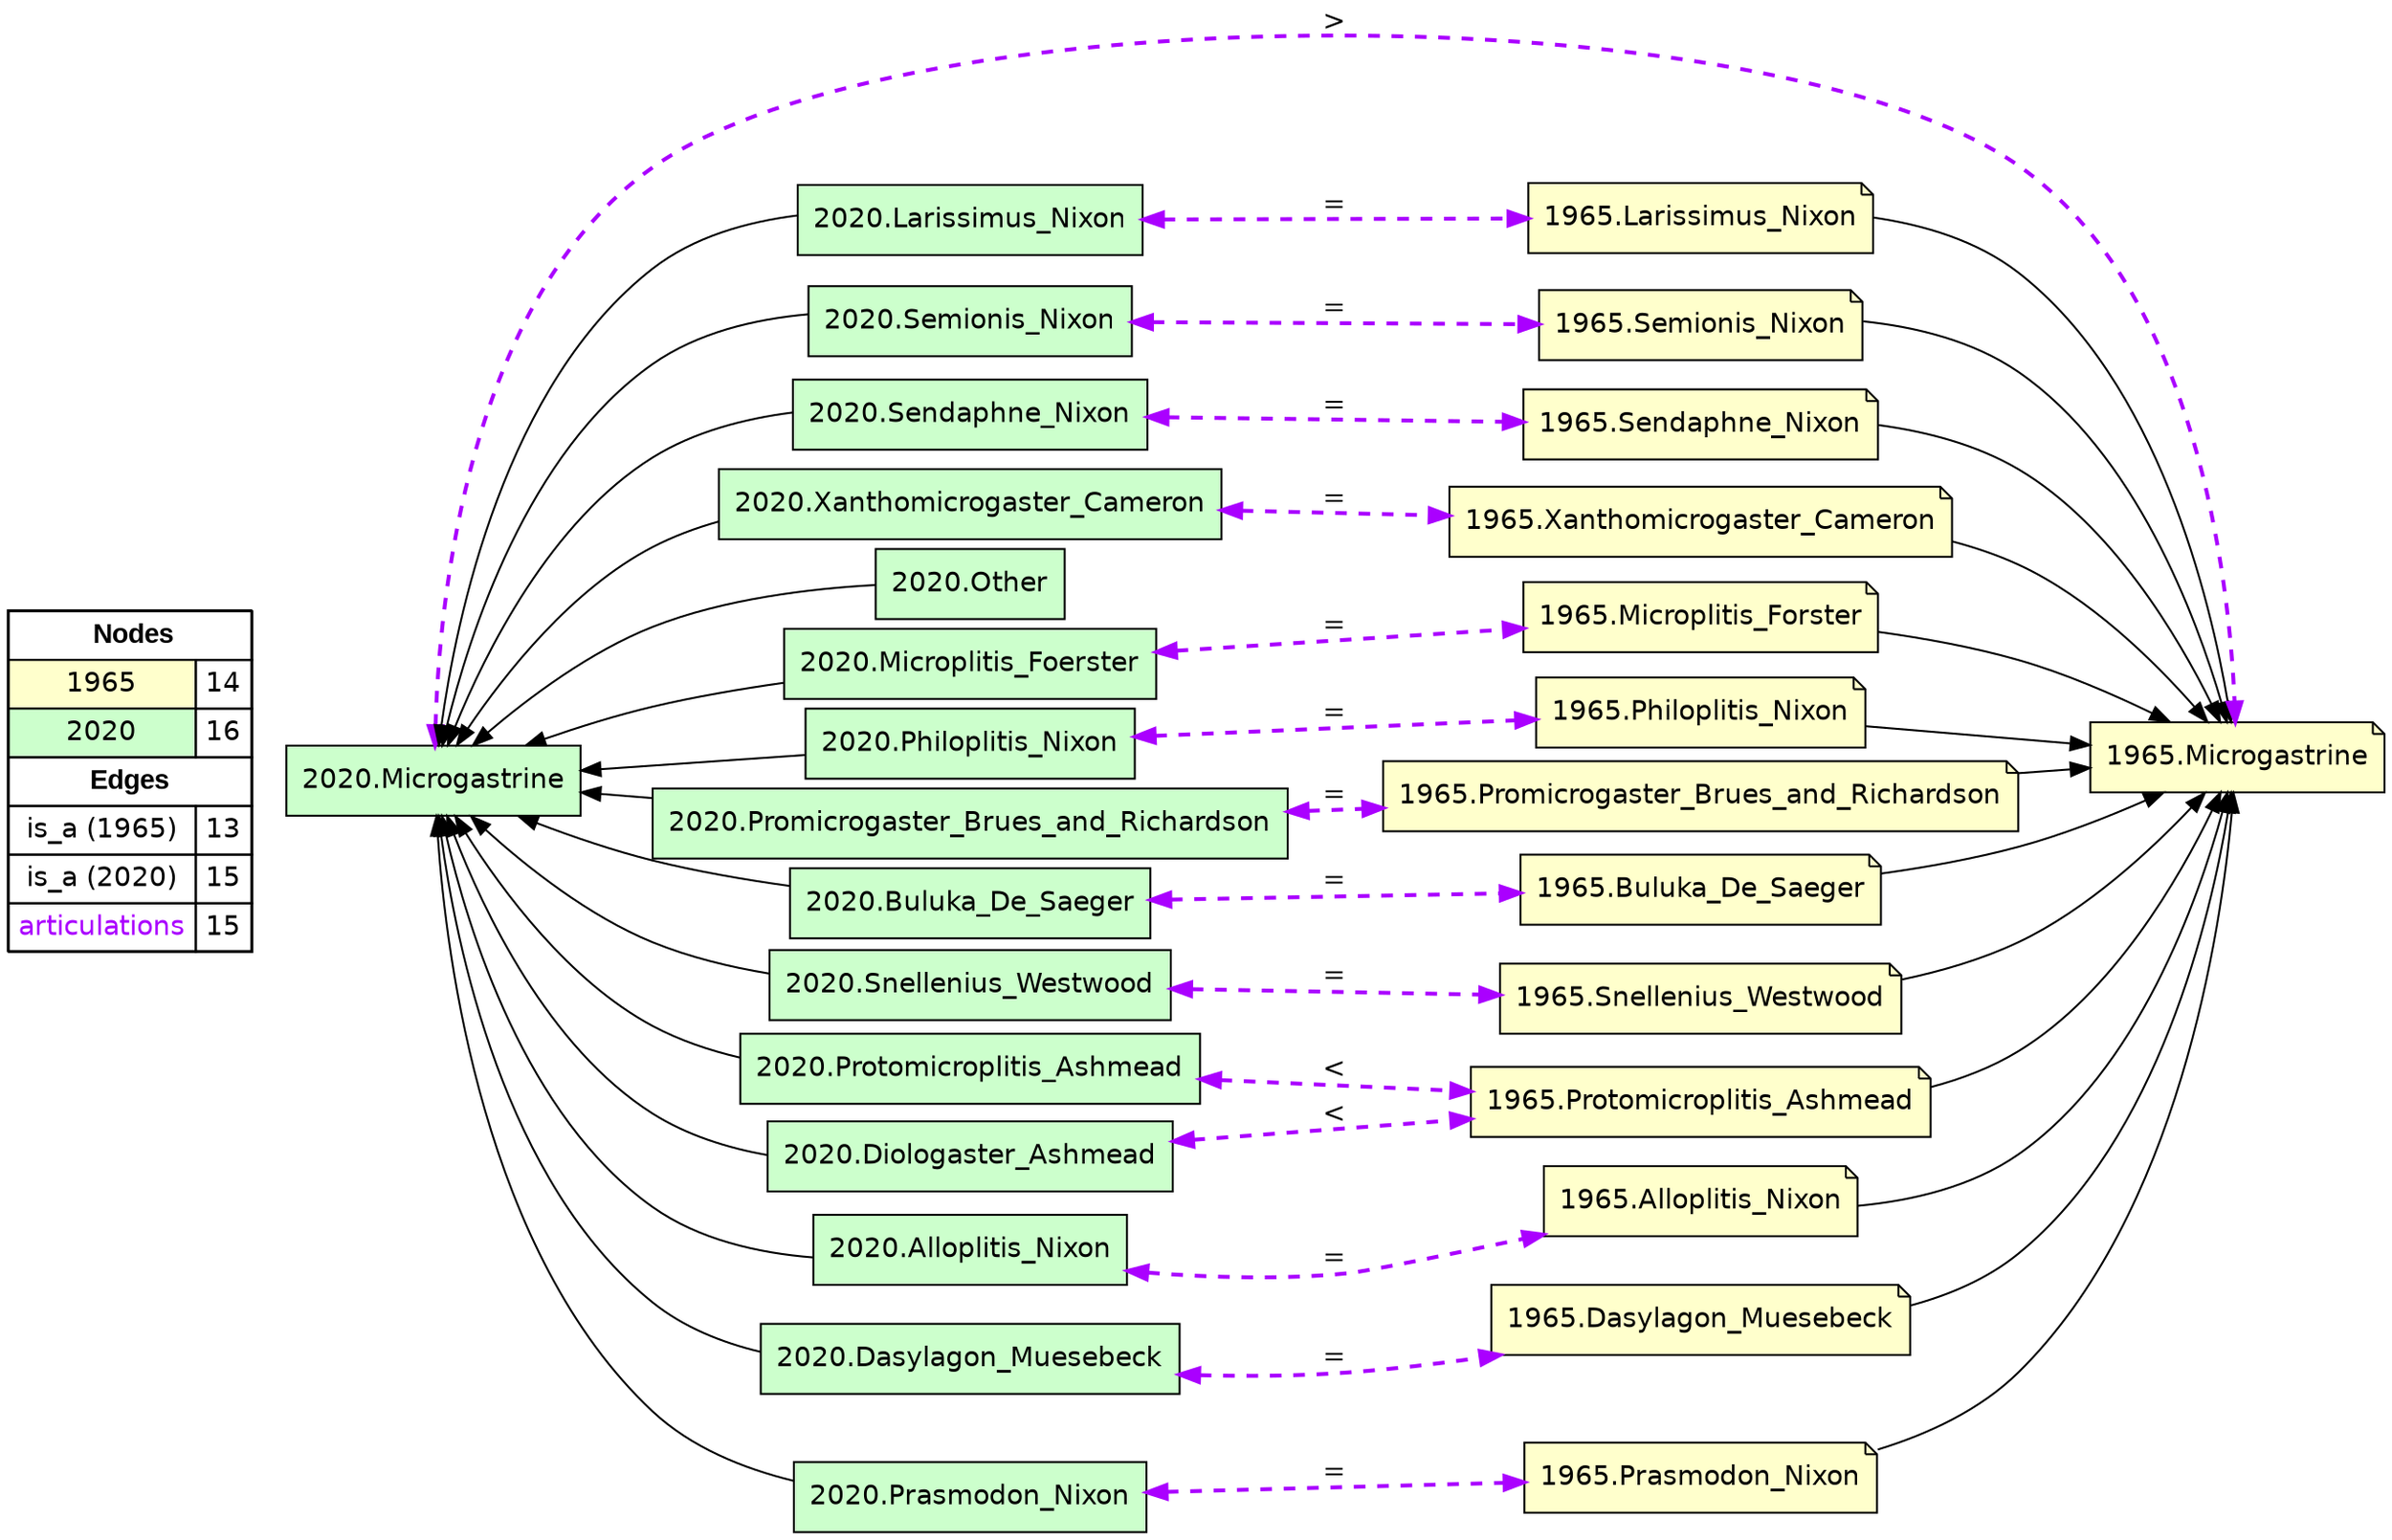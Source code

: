 digraph{
rankdir=LR
node[shape=circle style=filled fillcolor="#FFFFFF"] 
node[shape=note style=filled fillcolor="#FFFFCC" fontname="helvetica"] 
"1965.Buluka_De_Saeger"
"1965.Philoplitis_Nixon"
"1965.Semionis_Nixon"
"1965.Prasmodon_Nixon"
"1965.Microgastrine"
"1965.Protomicroplitis_Ashmead"
"1965.Alloplitis_Nixon"
"1965.Sendaphne_Nixon"
"1965.Xanthomicrogaster_Cameron"
"1965.Snellenius_Westwood"
"1965.Dasylagon_Muesebeck"
"1965.Promicrogaster_Brues_and_Richardson"
"1965.Larissimus_Nixon"
"1965.Microplitis_Forster"
node[shape=circle style=filled fillcolor="#FFFFFF"] 
node[shape=box style=filled fillcolor="#CCFFCC" fontname="helvetica"] 
"2020.Larissimus_Nixon"
"2020.Semionis_Nixon"
"2020.Sendaphne_Nixon"
"2020.Xanthomicrogaster_Cameron"
"2020.Other"
"2020.Microplitis_Foerster"
"2020.Philoplitis_Nixon"
"2020.Promicrogaster_Brues_and_Richardson"
"2020.Diologaster_Ashmead"
"2020.Buluka_De_Saeger"
"2020.Snellenius_Westwood"
"2020.Alloplitis_Nixon"
"2020.Microgastrine"
"2020.Protomicroplitis_Ashmead"
"2020.Dasylagon_Muesebeck"
"2020.Prasmodon_Nixon"
edge[style=solid color="#000000" constraint=true penwidth=1 dir=forward]
edge[style=solid color="#000000" constraint=true penwidth=1 dir=forward]
"1965.Promicrogaster_Brues_and_Richardson" -> "1965.Microgastrine"
"1965.Dasylagon_Muesebeck" -> "1965.Microgastrine"
"1965.Semionis_Nixon" -> "1965.Microgastrine"
"1965.Sendaphne_Nixon" -> "1965.Microgastrine"
"1965.Protomicroplitis_Ashmead" -> "1965.Microgastrine"
"1965.Larissimus_Nixon" -> "1965.Microgastrine"
"1965.Snellenius_Westwood" -> "1965.Microgastrine"
"1965.Prasmodon_Nixon" -> "1965.Microgastrine"
"1965.Alloplitis_Nixon" -> "1965.Microgastrine"
"1965.Buluka_De_Saeger" -> "1965.Microgastrine"
"1965.Microplitis_Forster" -> "1965.Microgastrine"
"1965.Philoplitis_Nixon" -> "1965.Microgastrine"
"1965.Xanthomicrogaster_Cameron" -> "1965.Microgastrine"
edge[style=solid color="#000000" constraint=true penwidth=1 dir=forward]
edge[style=solid color="#000000" constraint=true penwidth=1 dir=forward]
"2020.Microgastrine" -> "2020.Microplitis_Foerster" [dir=back]
"2020.Microgastrine" -> "2020.Xanthomicrogaster_Cameron" [dir=back]
"2020.Microgastrine" -> "2020.Alloplitis_Nixon" [dir=back]
"2020.Microgastrine" -> "2020.Other" [dir=back]
"2020.Microgastrine" -> "2020.Buluka_De_Saeger" [dir=back]
"2020.Microgastrine" -> "2020.Diologaster_Ashmead" [dir=back]
"2020.Microgastrine" -> "2020.Semionis_Nixon" [dir=back]
"2020.Microgastrine" -> "2020.Sendaphne_Nixon" [dir=back]
"2020.Microgastrine" -> "2020.Prasmodon_Nixon" [dir=back]
"2020.Microgastrine" -> "2020.Larissimus_Nixon" [dir=back]
"2020.Microgastrine" -> "2020.Promicrogaster_Brues_and_Richardson" [dir=back]
"2020.Microgastrine" -> "2020.Snellenius_Westwood" [dir=back]
"2020.Microgastrine" -> "2020.Dasylagon_Muesebeck" [dir=back]
"2020.Microgastrine" -> "2020.Protomicroplitis_Ashmead" [dir=back]
"2020.Microgastrine" -> "2020.Philoplitis_Nixon" [dir=back]
edge[style=solid color="#000000" constraint=true penwidth=1 dir=forward]
edge[style=dashed color="#AA00FF" constraint=true penwidth=2 dir=both]
"2020.Larissimus_Nixon" -> "1965.Larissimus_Nixon" [label="="]
"2020.Protomicroplitis_Ashmead" -> "1965.Protomicroplitis_Ashmead" [label="<"]
"2020.Snellenius_Westwood" -> "1965.Snellenius_Westwood" [label="="]
"2020.Alloplitis_Nixon" -> "1965.Alloplitis_Nixon" [label="="]
"2020.Dasylagon_Muesebeck" -> "1965.Dasylagon_Muesebeck" [label="="]
"2020.Sendaphne_Nixon" -> "1965.Sendaphne_Nixon" [label="="]
"2020.Promicrogaster_Brues_and_Richardson" -> "1965.Promicrogaster_Brues_and_Richardson" [label="="]
"2020.Microplitis_Foerster" -> "1965.Microplitis_Forster" [label="="]
"2020.Buluka_De_Saeger" -> "1965.Buluka_De_Saeger" [label="="]
"2020.Philoplitis_Nixon" -> "1965.Philoplitis_Nixon" [label="="]
"2020.Microgastrine" -> "1965.Microgastrine" [label=">"]
"2020.Prasmodon_Nixon" -> "1965.Prasmodon_Nixon" [label="="]
"2020.Xanthomicrogaster_Cameron" -> "1965.Xanthomicrogaster_Cameron" [label="="]
"2020.Diologaster_Ashmead" -> "1965.Protomicroplitis_Ashmead" [label="<"]
"2020.Semionis_Nixon" -> "1965.Semionis_Nixon" [label="="]
node[shape=box] 
{rank=source Legend [fillcolor= white margin=0 label=< 
 <TABLE BORDER="0" CELLBORDER="1" CELLSPACING="0" CELLPADDING="4"> 
<TR> <TD COLSPAN="2"><font face="Arial Black"> Nodes</font></TD> </TR> 
<TR> 
 <TD bgcolor="#FFFFCC" fontname="helvetica">1965</TD> 
 <TD>14</TD> 
 </TR> 
<TR> 
 <TD bgcolor="#CCFFCC" fontname="helvetica">2020</TD> 
 <TD>16</TD> 
 </TR> 
<TR> <TD COLSPAN="2"><font face = "Arial Black"> Edges </font></TD> </TR> 
<TR> 
 <TD><font color ="#000000">is_a (1965)</font></TD><TD>13</TD>
</TR>
<TR> 
 <TD><font color ="#000000">is_a (2020)</font></TD><TD>15</TD>
</TR>
<TR> 
 <TD><font color ="#AA00FF">articulations</font></TD><TD>15</TD>
</TR>
</TABLE> 
 >] } 
}